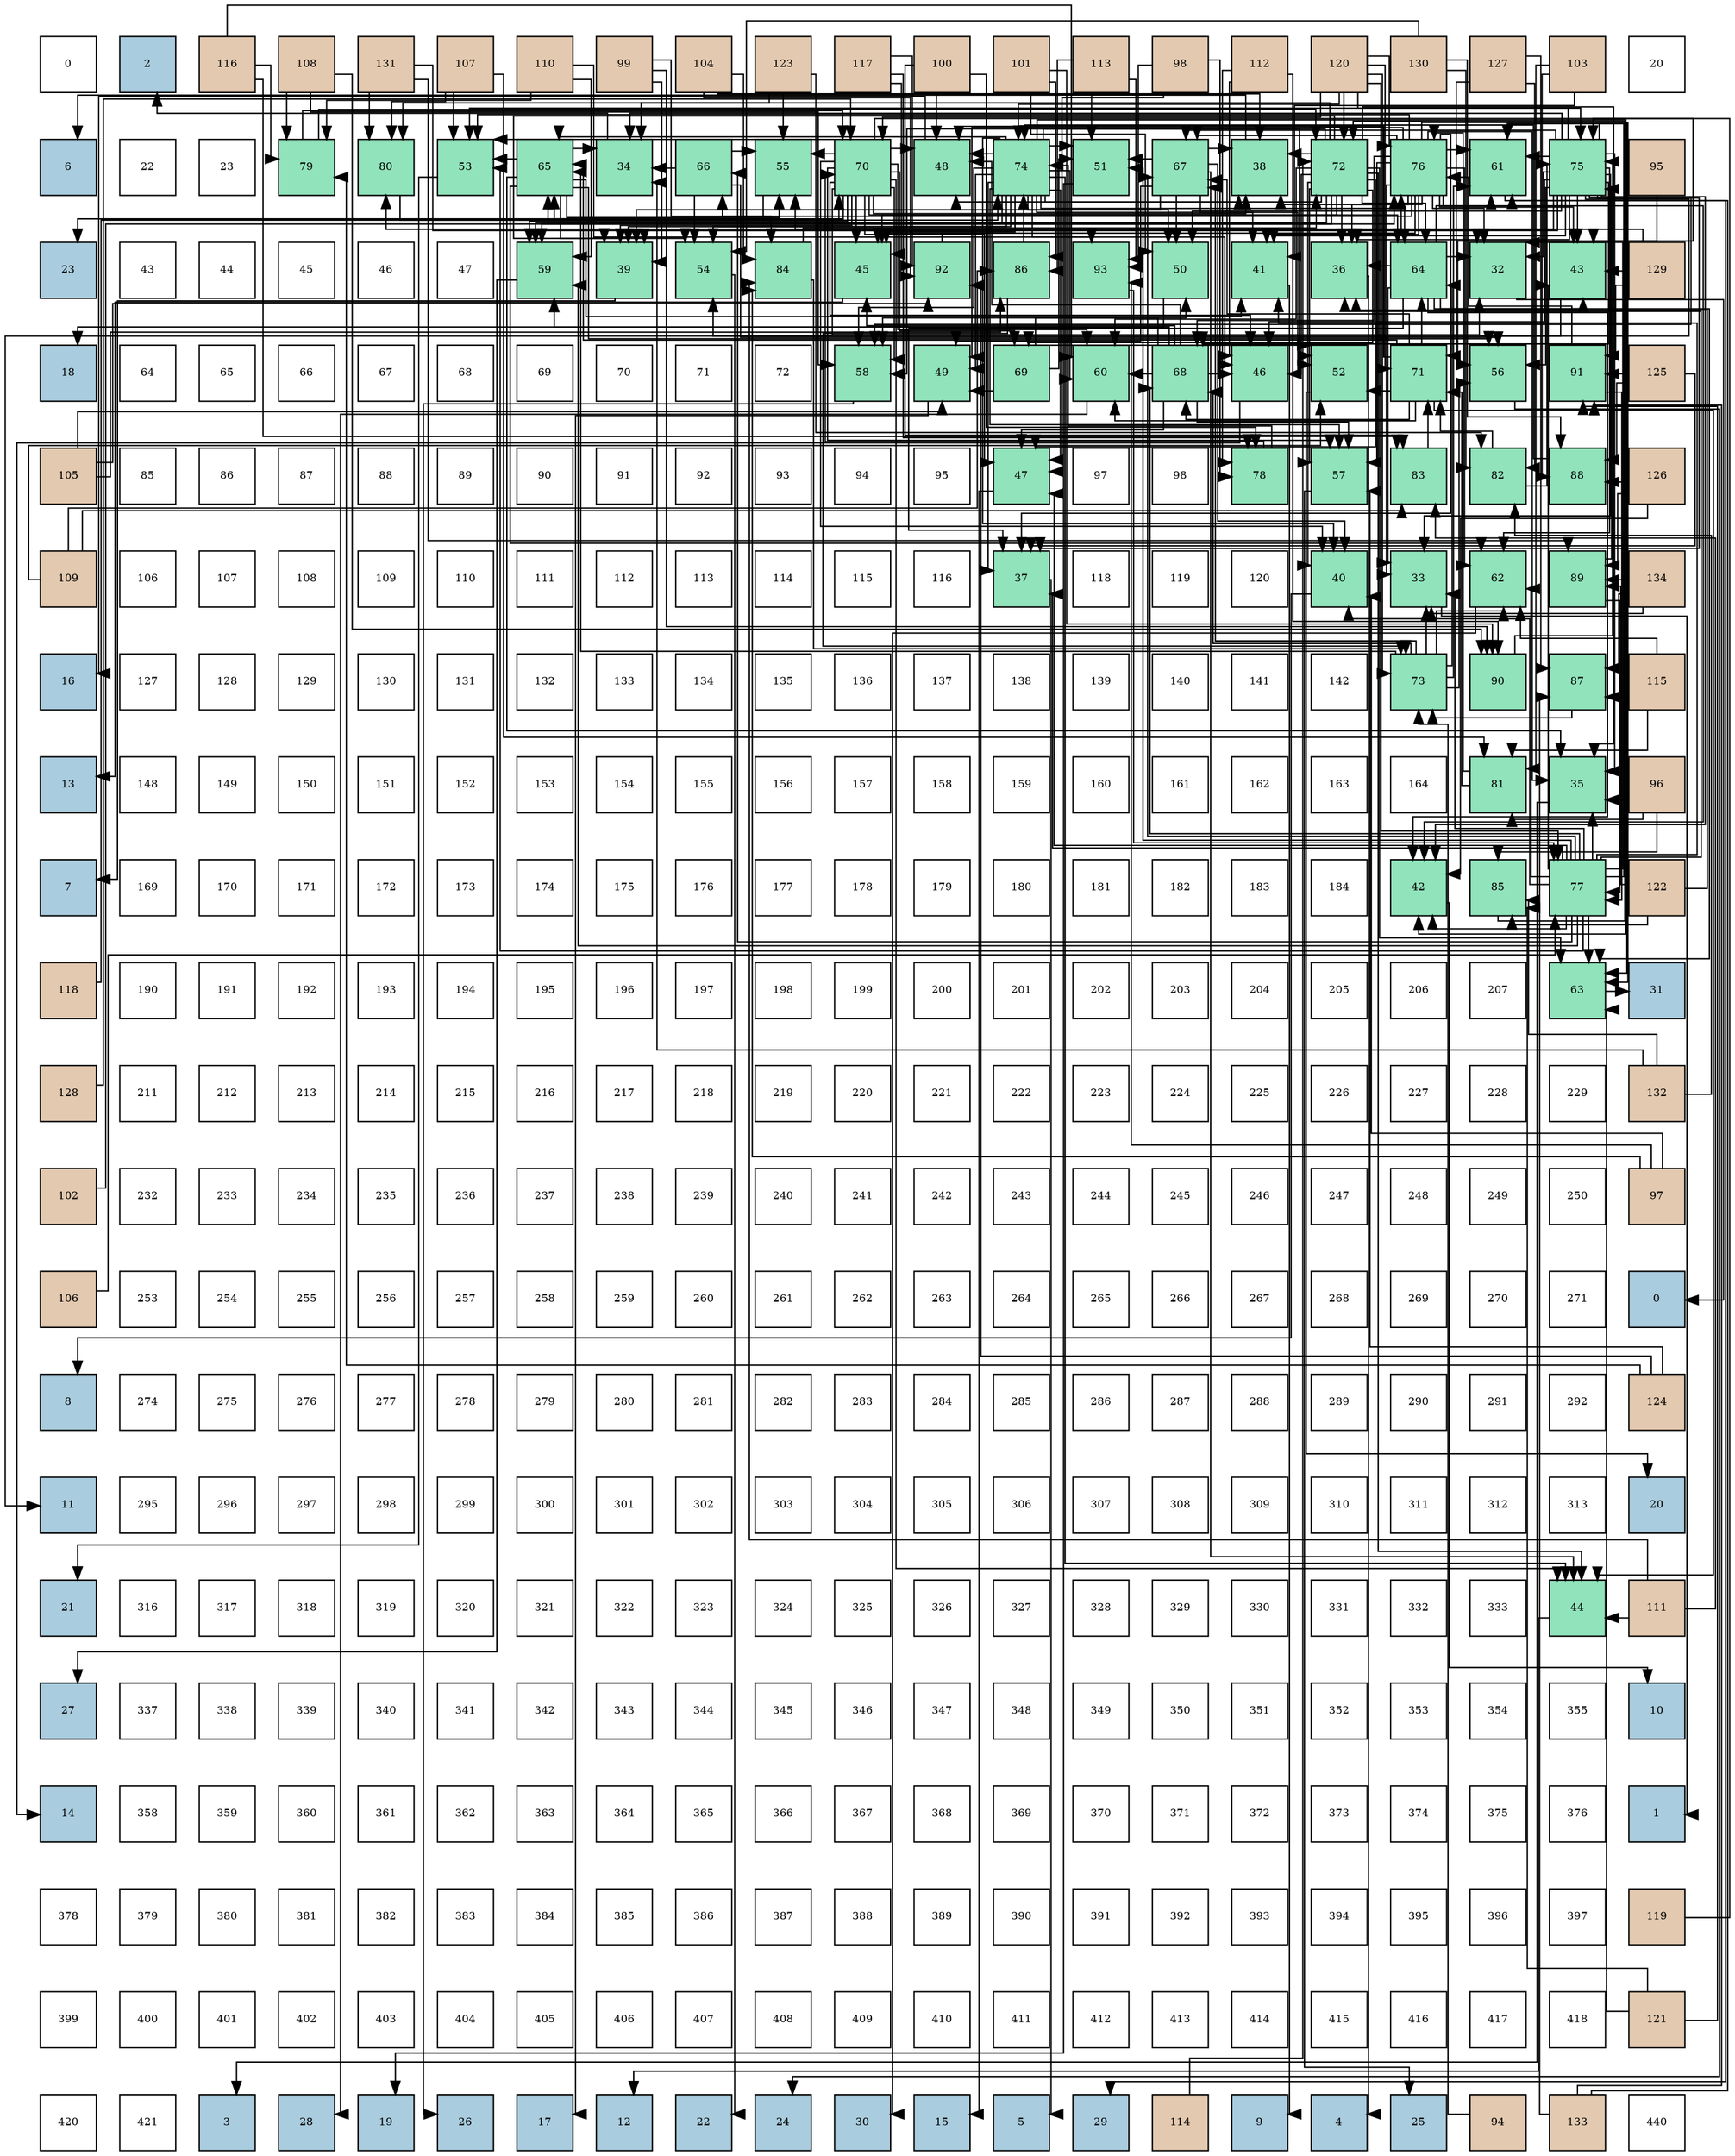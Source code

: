 digraph layout{
 rankdir=TB;
 splines=ortho;
 node [style=filled shape=square fixedsize=true width=0.6];
0[label="0", fontsize=8, fillcolor="#ffffff"];
1[label="2", fontsize=8, fillcolor="#a9ccde"];
2[label="116", fontsize=8, fillcolor="#e3c9af"];
3[label="108", fontsize=8, fillcolor="#e3c9af"];
4[label="131", fontsize=8, fillcolor="#e3c9af"];
5[label="107", fontsize=8, fillcolor="#e3c9af"];
6[label="110", fontsize=8, fillcolor="#e3c9af"];
7[label="99", fontsize=8, fillcolor="#e3c9af"];
8[label="104", fontsize=8, fillcolor="#e3c9af"];
9[label="123", fontsize=8, fillcolor="#e3c9af"];
10[label="117", fontsize=8, fillcolor="#e3c9af"];
11[label="100", fontsize=8, fillcolor="#e3c9af"];
12[label="101", fontsize=8, fillcolor="#e3c9af"];
13[label="113", fontsize=8, fillcolor="#e3c9af"];
14[label="98", fontsize=8, fillcolor="#e3c9af"];
15[label="112", fontsize=8, fillcolor="#e3c9af"];
16[label="120", fontsize=8, fillcolor="#e3c9af"];
17[label="130", fontsize=8, fillcolor="#e3c9af"];
18[label="127", fontsize=8, fillcolor="#e3c9af"];
19[label="103", fontsize=8, fillcolor="#e3c9af"];
20[label="20", fontsize=8, fillcolor="#ffffff"];
21[label="6", fontsize=8, fillcolor="#a9ccde"];
22[label="22", fontsize=8, fillcolor="#ffffff"];
23[label="23", fontsize=8, fillcolor="#ffffff"];
24[label="79", fontsize=8, fillcolor="#91e3bb"];
25[label="80", fontsize=8, fillcolor="#91e3bb"];
26[label="53", fontsize=8, fillcolor="#91e3bb"];
27[label="65", fontsize=8, fillcolor="#91e3bb"];
28[label="34", fontsize=8, fillcolor="#91e3bb"];
29[label="66", fontsize=8, fillcolor="#91e3bb"];
30[label="55", fontsize=8, fillcolor="#91e3bb"];
31[label="70", fontsize=8, fillcolor="#91e3bb"];
32[label="48", fontsize=8, fillcolor="#91e3bb"];
33[label="74", fontsize=8, fillcolor="#91e3bb"];
34[label="51", fontsize=8, fillcolor="#91e3bb"];
35[label="67", fontsize=8, fillcolor="#91e3bb"];
36[label="38", fontsize=8, fillcolor="#91e3bb"];
37[label="72", fontsize=8, fillcolor="#91e3bb"];
38[label="76", fontsize=8, fillcolor="#91e3bb"];
39[label="61", fontsize=8, fillcolor="#91e3bb"];
40[label="75", fontsize=8, fillcolor="#91e3bb"];
41[label="95", fontsize=8, fillcolor="#e3c9af"];
42[label="23", fontsize=8, fillcolor="#a9ccde"];
43[label="43", fontsize=8, fillcolor="#ffffff"];
44[label="44", fontsize=8, fillcolor="#ffffff"];
45[label="45", fontsize=8, fillcolor="#ffffff"];
46[label="46", fontsize=8, fillcolor="#ffffff"];
47[label="47", fontsize=8, fillcolor="#ffffff"];
48[label="59", fontsize=8, fillcolor="#91e3bb"];
49[label="39", fontsize=8, fillcolor="#91e3bb"];
50[label="54", fontsize=8, fillcolor="#91e3bb"];
51[label="84", fontsize=8, fillcolor="#91e3bb"];
52[label="45", fontsize=8, fillcolor="#91e3bb"];
53[label="92", fontsize=8, fillcolor="#91e3bb"];
54[label="86", fontsize=8, fillcolor="#91e3bb"];
55[label="93", fontsize=8, fillcolor="#91e3bb"];
56[label="50", fontsize=8, fillcolor="#91e3bb"];
57[label="41", fontsize=8, fillcolor="#91e3bb"];
58[label="36", fontsize=8, fillcolor="#91e3bb"];
59[label="64", fontsize=8, fillcolor="#91e3bb"];
60[label="32", fontsize=8, fillcolor="#91e3bb"];
61[label="43", fontsize=8, fillcolor="#91e3bb"];
62[label="129", fontsize=8, fillcolor="#e3c9af"];
63[label="18", fontsize=8, fillcolor="#a9ccde"];
64[label="64", fontsize=8, fillcolor="#ffffff"];
65[label="65", fontsize=8, fillcolor="#ffffff"];
66[label="66", fontsize=8, fillcolor="#ffffff"];
67[label="67", fontsize=8, fillcolor="#ffffff"];
68[label="68", fontsize=8, fillcolor="#ffffff"];
69[label="69", fontsize=8, fillcolor="#ffffff"];
70[label="70", fontsize=8, fillcolor="#ffffff"];
71[label="71", fontsize=8, fillcolor="#ffffff"];
72[label="72", fontsize=8, fillcolor="#ffffff"];
73[label="58", fontsize=8, fillcolor="#91e3bb"];
74[label="49", fontsize=8, fillcolor="#91e3bb"];
75[label="69", fontsize=8, fillcolor="#91e3bb"];
76[label="60", fontsize=8, fillcolor="#91e3bb"];
77[label="68", fontsize=8, fillcolor="#91e3bb"];
78[label="46", fontsize=8, fillcolor="#91e3bb"];
79[label="52", fontsize=8, fillcolor="#91e3bb"];
80[label="71", fontsize=8, fillcolor="#91e3bb"];
81[label="56", fontsize=8, fillcolor="#91e3bb"];
82[label="91", fontsize=8, fillcolor="#91e3bb"];
83[label="125", fontsize=8, fillcolor="#e3c9af"];
84[label="105", fontsize=8, fillcolor="#e3c9af"];
85[label="85", fontsize=8, fillcolor="#ffffff"];
86[label="86", fontsize=8, fillcolor="#ffffff"];
87[label="87", fontsize=8, fillcolor="#ffffff"];
88[label="88", fontsize=8, fillcolor="#ffffff"];
89[label="89", fontsize=8, fillcolor="#ffffff"];
90[label="90", fontsize=8, fillcolor="#ffffff"];
91[label="91", fontsize=8, fillcolor="#ffffff"];
92[label="92", fontsize=8, fillcolor="#ffffff"];
93[label="93", fontsize=8, fillcolor="#ffffff"];
94[label="94", fontsize=8, fillcolor="#ffffff"];
95[label="95", fontsize=8, fillcolor="#ffffff"];
96[label="47", fontsize=8, fillcolor="#91e3bb"];
97[label="97", fontsize=8, fillcolor="#ffffff"];
98[label="98", fontsize=8, fillcolor="#ffffff"];
99[label="78", fontsize=8, fillcolor="#91e3bb"];
100[label="57", fontsize=8, fillcolor="#91e3bb"];
101[label="83", fontsize=8, fillcolor="#91e3bb"];
102[label="82", fontsize=8, fillcolor="#91e3bb"];
103[label="88", fontsize=8, fillcolor="#91e3bb"];
104[label="126", fontsize=8, fillcolor="#e3c9af"];
105[label="109", fontsize=8, fillcolor="#e3c9af"];
106[label="106", fontsize=8, fillcolor="#ffffff"];
107[label="107", fontsize=8, fillcolor="#ffffff"];
108[label="108", fontsize=8, fillcolor="#ffffff"];
109[label="109", fontsize=8, fillcolor="#ffffff"];
110[label="110", fontsize=8, fillcolor="#ffffff"];
111[label="111", fontsize=8, fillcolor="#ffffff"];
112[label="112", fontsize=8, fillcolor="#ffffff"];
113[label="113", fontsize=8, fillcolor="#ffffff"];
114[label="114", fontsize=8, fillcolor="#ffffff"];
115[label="115", fontsize=8, fillcolor="#ffffff"];
116[label="116", fontsize=8, fillcolor="#ffffff"];
117[label="37", fontsize=8, fillcolor="#91e3bb"];
118[label="118", fontsize=8, fillcolor="#ffffff"];
119[label="119", fontsize=8, fillcolor="#ffffff"];
120[label="120", fontsize=8, fillcolor="#ffffff"];
121[label="40", fontsize=8, fillcolor="#91e3bb"];
122[label="33", fontsize=8, fillcolor="#91e3bb"];
123[label="62", fontsize=8, fillcolor="#91e3bb"];
124[label="89", fontsize=8, fillcolor="#91e3bb"];
125[label="134", fontsize=8, fillcolor="#e3c9af"];
126[label="16", fontsize=8, fillcolor="#a9ccde"];
127[label="127", fontsize=8, fillcolor="#ffffff"];
128[label="128", fontsize=8, fillcolor="#ffffff"];
129[label="129", fontsize=8, fillcolor="#ffffff"];
130[label="130", fontsize=8, fillcolor="#ffffff"];
131[label="131", fontsize=8, fillcolor="#ffffff"];
132[label="132", fontsize=8, fillcolor="#ffffff"];
133[label="133", fontsize=8, fillcolor="#ffffff"];
134[label="134", fontsize=8, fillcolor="#ffffff"];
135[label="135", fontsize=8, fillcolor="#ffffff"];
136[label="136", fontsize=8, fillcolor="#ffffff"];
137[label="137", fontsize=8, fillcolor="#ffffff"];
138[label="138", fontsize=8, fillcolor="#ffffff"];
139[label="139", fontsize=8, fillcolor="#ffffff"];
140[label="140", fontsize=8, fillcolor="#ffffff"];
141[label="141", fontsize=8, fillcolor="#ffffff"];
142[label="142", fontsize=8, fillcolor="#ffffff"];
143[label="73", fontsize=8, fillcolor="#91e3bb"];
144[label="90", fontsize=8, fillcolor="#91e3bb"];
145[label="87", fontsize=8, fillcolor="#91e3bb"];
146[label="115", fontsize=8, fillcolor="#e3c9af"];
147[label="13", fontsize=8, fillcolor="#a9ccde"];
148[label="148", fontsize=8, fillcolor="#ffffff"];
149[label="149", fontsize=8, fillcolor="#ffffff"];
150[label="150", fontsize=8, fillcolor="#ffffff"];
151[label="151", fontsize=8, fillcolor="#ffffff"];
152[label="152", fontsize=8, fillcolor="#ffffff"];
153[label="153", fontsize=8, fillcolor="#ffffff"];
154[label="154", fontsize=8, fillcolor="#ffffff"];
155[label="155", fontsize=8, fillcolor="#ffffff"];
156[label="156", fontsize=8, fillcolor="#ffffff"];
157[label="157", fontsize=8, fillcolor="#ffffff"];
158[label="158", fontsize=8, fillcolor="#ffffff"];
159[label="159", fontsize=8, fillcolor="#ffffff"];
160[label="160", fontsize=8, fillcolor="#ffffff"];
161[label="161", fontsize=8, fillcolor="#ffffff"];
162[label="162", fontsize=8, fillcolor="#ffffff"];
163[label="163", fontsize=8, fillcolor="#ffffff"];
164[label="164", fontsize=8, fillcolor="#ffffff"];
165[label="81", fontsize=8, fillcolor="#91e3bb"];
166[label="35", fontsize=8, fillcolor="#91e3bb"];
167[label="96", fontsize=8, fillcolor="#e3c9af"];
168[label="7", fontsize=8, fillcolor="#a9ccde"];
169[label="169", fontsize=8, fillcolor="#ffffff"];
170[label="170", fontsize=8, fillcolor="#ffffff"];
171[label="171", fontsize=8, fillcolor="#ffffff"];
172[label="172", fontsize=8, fillcolor="#ffffff"];
173[label="173", fontsize=8, fillcolor="#ffffff"];
174[label="174", fontsize=8, fillcolor="#ffffff"];
175[label="175", fontsize=8, fillcolor="#ffffff"];
176[label="176", fontsize=8, fillcolor="#ffffff"];
177[label="177", fontsize=8, fillcolor="#ffffff"];
178[label="178", fontsize=8, fillcolor="#ffffff"];
179[label="179", fontsize=8, fillcolor="#ffffff"];
180[label="180", fontsize=8, fillcolor="#ffffff"];
181[label="181", fontsize=8, fillcolor="#ffffff"];
182[label="182", fontsize=8, fillcolor="#ffffff"];
183[label="183", fontsize=8, fillcolor="#ffffff"];
184[label="184", fontsize=8, fillcolor="#ffffff"];
185[label="42", fontsize=8, fillcolor="#91e3bb"];
186[label="85", fontsize=8, fillcolor="#91e3bb"];
187[label="77", fontsize=8, fillcolor="#91e3bb"];
188[label="122", fontsize=8, fillcolor="#e3c9af"];
189[label="118", fontsize=8, fillcolor="#e3c9af"];
190[label="190", fontsize=8, fillcolor="#ffffff"];
191[label="191", fontsize=8, fillcolor="#ffffff"];
192[label="192", fontsize=8, fillcolor="#ffffff"];
193[label="193", fontsize=8, fillcolor="#ffffff"];
194[label="194", fontsize=8, fillcolor="#ffffff"];
195[label="195", fontsize=8, fillcolor="#ffffff"];
196[label="196", fontsize=8, fillcolor="#ffffff"];
197[label="197", fontsize=8, fillcolor="#ffffff"];
198[label="198", fontsize=8, fillcolor="#ffffff"];
199[label="199", fontsize=8, fillcolor="#ffffff"];
200[label="200", fontsize=8, fillcolor="#ffffff"];
201[label="201", fontsize=8, fillcolor="#ffffff"];
202[label="202", fontsize=8, fillcolor="#ffffff"];
203[label="203", fontsize=8, fillcolor="#ffffff"];
204[label="204", fontsize=8, fillcolor="#ffffff"];
205[label="205", fontsize=8, fillcolor="#ffffff"];
206[label="206", fontsize=8, fillcolor="#ffffff"];
207[label="207", fontsize=8, fillcolor="#ffffff"];
208[label="63", fontsize=8, fillcolor="#91e3bb"];
209[label="31", fontsize=8, fillcolor="#a9ccde"];
210[label="128", fontsize=8, fillcolor="#e3c9af"];
211[label="211", fontsize=8, fillcolor="#ffffff"];
212[label="212", fontsize=8, fillcolor="#ffffff"];
213[label="213", fontsize=8, fillcolor="#ffffff"];
214[label="214", fontsize=8, fillcolor="#ffffff"];
215[label="215", fontsize=8, fillcolor="#ffffff"];
216[label="216", fontsize=8, fillcolor="#ffffff"];
217[label="217", fontsize=8, fillcolor="#ffffff"];
218[label="218", fontsize=8, fillcolor="#ffffff"];
219[label="219", fontsize=8, fillcolor="#ffffff"];
220[label="220", fontsize=8, fillcolor="#ffffff"];
221[label="221", fontsize=8, fillcolor="#ffffff"];
222[label="222", fontsize=8, fillcolor="#ffffff"];
223[label="223", fontsize=8, fillcolor="#ffffff"];
224[label="224", fontsize=8, fillcolor="#ffffff"];
225[label="225", fontsize=8, fillcolor="#ffffff"];
226[label="226", fontsize=8, fillcolor="#ffffff"];
227[label="227", fontsize=8, fillcolor="#ffffff"];
228[label="228", fontsize=8, fillcolor="#ffffff"];
229[label="229", fontsize=8, fillcolor="#ffffff"];
230[label="132", fontsize=8, fillcolor="#e3c9af"];
231[label="102", fontsize=8, fillcolor="#e3c9af"];
232[label="232", fontsize=8, fillcolor="#ffffff"];
233[label="233", fontsize=8, fillcolor="#ffffff"];
234[label="234", fontsize=8, fillcolor="#ffffff"];
235[label="235", fontsize=8, fillcolor="#ffffff"];
236[label="236", fontsize=8, fillcolor="#ffffff"];
237[label="237", fontsize=8, fillcolor="#ffffff"];
238[label="238", fontsize=8, fillcolor="#ffffff"];
239[label="239", fontsize=8, fillcolor="#ffffff"];
240[label="240", fontsize=8, fillcolor="#ffffff"];
241[label="241", fontsize=8, fillcolor="#ffffff"];
242[label="242", fontsize=8, fillcolor="#ffffff"];
243[label="243", fontsize=8, fillcolor="#ffffff"];
244[label="244", fontsize=8, fillcolor="#ffffff"];
245[label="245", fontsize=8, fillcolor="#ffffff"];
246[label="246", fontsize=8, fillcolor="#ffffff"];
247[label="247", fontsize=8, fillcolor="#ffffff"];
248[label="248", fontsize=8, fillcolor="#ffffff"];
249[label="249", fontsize=8, fillcolor="#ffffff"];
250[label="250", fontsize=8, fillcolor="#ffffff"];
251[label="97", fontsize=8, fillcolor="#e3c9af"];
252[label="106", fontsize=8, fillcolor="#e3c9af"];
253[label="253", fontsize=8, fillcolor="#ffffff"];
254[label="254", fontsize=8, fillcolor="#ffffff"];
255[label="255", fontsize=8, fillcolor="#ffffff"];
256[label="256", fontsize=8, fillcolor="#ffffff"];
257[label="257", fontsize=8, fillcolor="#ffffff"];
258[label="258", fontsize=8, fillcolor="#ffffff"];
259[label="259", fontsize=8, fillcolor="#ffffff"];
260[label="260", fontsize=8, fillcolor="#ffffff"];
261[label="261", fontsize=8, fillcolor="#ffffff"];
262[label="262", fontsize=8, fillcolor="#ffffff"];
263[label="263", fontsize=8, fillcolor="#ffffff"];
264[label="264", fontsize=8, fillcolor="#ffffff"];
265[label="265", fontsize=8, fillcolor="#ffffff"];
266[label="266", fontsize=8, fillcolor="#ffffff"];
267[label="267", fontsize=8, fillcolor="#ffffff"];
268[label="268", fontsize=8, fillcolor="#ffffff"];
269[label="269", fontsize=8, fillcolor="#ffffff"];
270[label="270", fontsize=8, fillcolor="#ffffff"];
271[label="271", fontsize=8, fillcolor="#ffffff"];
272[label="0", fontsize=8, fillcolor="#a9ccde"];
273[label="8", fontsize=8, fillcolor="#a9ccde"];
274[label="274", fontsize=8, fillcolor="#ffffff"];
275[label="275", fontsize=8, fillcolor="#ffffff"];
276[label="276", fontsize=8, fillcolor="#ffffff"];
277[label="277", fontsize=8, fillcolor="#ffffff"];
278[label="278", fontsize=8, fillcolor="#ffffff"];
279[label="279", fontsize=8, fillcolor="#ffffff"];
280[label="280", fontsize=8, fillcolor="#ffffff"];
281[label="281", fontsize=8, fillcolor="#ffffff"];
282[label="282", fontsize=8, fillcolor="#ffffff"];
283[label="283", fontsize=8, fillcolor="#ffffff"];
284[label="284", fontsize=8, fillcolor="#ffffff"];
285[label="285", fontsize=8, fillcolor="#ffffff"];
286[label="286", fontsize=8, fillcolor="#ffffff"];
287[label="287", fontsize=8, fillcolor="#ffffff"];
288[label="288", fontsize=8, fillcolor="#ffffff"];
289[label="289", fontsize=8, fillcolor="#ffffff"];
290[label="290", fontsize=8, fillcolor="#ffffff"];
291[label="291", fontsize=8, fillcolor="#ffffff"];
292[label="292", fontsize=8, fillcolor="#ffffff"];
293[label="124", fontsize=8, fillcolor="#e3c9af"];
294[label="11", fontsize=8, fillcolor="#a9ccde"];
295[label="295", fontsize=8, fillcolor="#ffffff"];
296[label="296", fontsize=8, fillcolor="#ffffff"];
297[label="297", fontsize=8, fillcolor="#ffffff"];
298[label="298", fontsize=8, fillcolor="#ffffff"];
299[label="299", fontsize=8, fillcolor="#ffffff"];
300[label="300", fontsize=8, fillcolor="#ffffff"];
301[label="301", fontsize=8, fillcolor="#ffffff"];
302[label="302", fontsize=8, fillcolor="#ffffff"];
303[label="303", fontsize=8, fillcolor="#ffffff"];
304[label="304", fontsize=8, fillcolor="#ffffff"];
305[label="305", fontsize=8, fillcolor="#ffffff"];
306[label="306", fontsize=8, fillcolor="#ffffff"];
307[label="307", fontsize=8, fillcolor="#ffffff"];
308[label="308", fontsize=8, fillcolor="#ffffff"];
309[label="309", fontsize=8, fillcolor="#ffffff"];
310[label="310", fontsize=8, fillcolor="#ffffff"];
311[label="311", fontsize=8, fillcolor="#ffffff"];
312[label="312", fontsize=8, fillcolor="#ffffff"];
313[label="313", fontsize=8, fillcolor="#ffffff"];
314[label="20", fontsize=8, fillcolor="#a9ccde"];
315[label="21", fontsize=8, fillcolor="#a9ccde"];
316[label="316", fontsize=8, fillcolor="#ffffff"];
317[label="317", fontsize=8, fillcolor="#ffffff"];
318[label="318", fontsize=8, fillcolor="#ffffff"];
319[label="319", fontsize=8, fillcolor="#ffffff"];
320[label="320", fontsize=8, fillcolor="#ffffff"];
321[label="321", fontsize=8, fillcolor="#ffffff"];
322[label="322", fontsize=8, fillcolor="#ffffff"];
323[label="323", fontsize=8, fillcolor="#ffffff"];
324[label="324", fontsize=8, fillcolor="#ffffff"];
325[label="325", fontsize=8, fillcolor="#ffffff"];
326[label="326", fontsize=8, fillcolor="#ffffff"];
327[label="327", fontsize=8, fillcolor="#ffffff"];
328[label="328", fontsize=8, fillcolor="#ffffff"];
329[label="329", fontsize=8, fillcolor="#ffffff"];
330[label="330", fontsize=8, fillcolor="#ffffff"];
331[label="331", fontsize=8, fillcolor="#ffffff"];
332[label="332", fontsize=8, fillcolor="#ffffff"];
333[label="333", fontsize=8, fillcolor="#ffffff"];
334[label="44", fontsize=8, fillcolor="#91e3bb"];
335[label="111", fontsize=8, fillcolor="#e3c9af"];
336[label="27", fontsize=8, fillcolor="#a9ccde"];
337[label="337", fontsize=8, fillcolor="#ffffff"];
338[label="338", fontsize=8, fillcolor="#ffffff"];
339[label="339", fontsize=8, fillcolor="#ffffff"];
340[label="340", fontsize=8, fillcolor="#ffffff"];
341[label="341", fontsize=8, fillcolor="#ffffff"];
342[label="342", fontsize=8, fillcolor="#ffffff"];
343[label="343", fontsize=8, fillcolor="#ffffff"];
344[label="344", fontsize=8, fillcolor="#ffffff"];
345[label="345", fontsize=8, fillcolor="#ffffff"];
346[label="346", fontsize=8, fillcolor="#ffffff"];
347[label="347", fontsize=8, fillcolor="#ffffff"];
348[label="348", fontsize=8, fillcolor="#ffffff"];
349[label="349", fontsize=8, fillcolor="#ffffff"];
350[label="350", fontsize=8, fillcolor="#ffffff"];
351[label="351", fontsize=8, fillcolor="#ffffff"];
352[label="352", fontsize=8, fillcolor="#ffffff"];
353[label="353", fontsize=8, fillcolor="#ffffff"];
354[label="354", fontsize=8, fillcolor="#ffffff"];
355[label="355", fontsize=8, fillcolor="#ffffff"];
356[label="10", fontsize=8, fillcolor="#a9ccde"];
357[label="14", fontsize=8, fillcolor="#a9ccde"];
358[label="358", fontsize=8, fillcolor="#ffffff"];
359[label="359", fontsize=8, fillcolor="#ffffff"];
360[label="360", fontsize=8, fillcolor="#ffffff"];
361[label="361", fontsize=8, fillcolor="#ffffff"];
362[label="362", fontsize=8, fillcolor="#ffffff"];
363[label="363", fontsize=8, fillcolor="#ffffff"];
364[label="364", fontsize=8, fillcolor="#ffffff"];
365[label="365", fontsize=8, fillcolor="#ffffff"];
366[label="366", fontsize=8, fillcolor="#ffffff"];
367[label="367", fontsize=8, fillcolor="#ffffff"];
368[label="368", fontsize=8, fillcolor="#ffffff"];
369[label="369", fontsize=8, fillcolor="#ffffff"];
370[label="370", fontsize=8, fillcolor="#ffffff"];
371[label="371", fontsize=8, fillcolor="#ffffff"];
372[label="372", fontsize=8, fillcolor="#ffffff"];
373[label="373", fontsize=8, fillcolor="#ffffff"];
374[label="374", fontsize=8, fillcolor="#ffffff"];
375[label="375", fontsize=8, fillcolor="#ffffff"];
376[label="376", fontsize=8, fillcolor="#ffffff"];
377[label="1", fontsize=8, fillcolor="#a9ccde"];
378[label="378", fontsize=8, fillcolor="#ffffff"];
379[label="379", fontsize=8, fillcolor="#ffffff"];
380[label="380", fontsize=8, fillcolor="#ffffff"];
381[label="381", fontsize=8, fillcolor="#ffffff"];
382[label="382", fontsize=8, fillcolor="#ffffff"];
383[label="383", fontsize=8, fillcolor="#ffffff"];
384[label="384", fontsize=8, fillcolor="#ffffff"];
385[label="385", fontsize=8, fillcolor="#ffffff"];
386[label="386", fontsize=8, fillcolor="#ffffff"];
387[label="387", fontsize=8, fillcolor="#ffffff"];
388[label="388", fontsize=8, fillcolor="#ffffff"];
389[label="389", fontsize=8, fillcolor="#ffffff"];
390[label="390", fontsize=8, fillcolor="#ffffff"];
391[label="391", fontsize=8, fillcolor="#ffffff"];
392[label="392", fontsize=8, fillcolor="#ffffff"];
393[label="393", fontsize=8, fillcolor="#ffffff"];
394[label="394", fontsize=8, fillcolor="#ffffff"];
395[label="395", fontsize=8, fillcolor="#ffffff"];
396[label="396", fontsize=8, fillcolor="#ffffff"];
397[label="397", fontsize=8, fillcolor="#ffffff"];
398[label="119", fontsize=8, fillcolor="#e3c9af"];
399[label="399", fontsize=8, fillcolor="#ffffff"];
400[label="400", fontsize=8, fillcolor="#ffffff"];
401[label="401", fontsize=8, fillcolor="#ffffff"];
402[label="402", fontsize=8, fillcolor="#ffffff"];
403[label="403", fontsize=8, fillcolor="#ffffff"];
404[label="404", fontsize=8, fillcolor="#ffffff"];
405[label="405", fontsize=8, fillcolor="#ffffff"];
406[label="406", fontsize=8, fillcolor="#ffffff"];
407[label="407", fontsize=8, fillcolor="#ffffff"];
408[label="408", fontsize=8, fillcolor="#ffffff"];
409[label="409", fontsize=8, fillcolor="#ffffff"];
410[label="410", fontsize=8, fillcolor="#ffffff"];
411[label="411", fontsize=8, fillcolor="#ffffff"];
412[label="412", fontsize=8, fillcolor="#ffffff"];
413[label="413", fontsize=8, fillcolor="#ffffff"];
414[label="414", fontsize=8, fillcolor="#ffffff"];
415[label="415", fontsize=8, fillcolor="#ffffff"];
416[label="416", fontsize=8, fillcolor="#ffffff"];
417[label="417", fontsize=8, fillcolor="#ffffff"];
418[label="418", fontsize=8, fillcolor="#ffffff"];
419[label="121", fontsize=8, fillcolor="#e3c9af"];
420[label="420", fontsize=8, fillcolor="#ffffff"];
421[label="421", fontsize=8, fillcolor="#ffffff"];
422[label="3", fontsize=8, fillcolor="#a9ccde"];
423[label="28", fontsize=8, fillcolor="#a9ccde"];
424[label="19", fontsize=8, fillcolor="#a9ccde"];
425[label="26", fontsize=8, fillcolor="#a9ccde"];
426[label="17", fontsize=8, fillcolor="#a9ccde"];
427[label="12", fontsize=8, fillcolor="#a9ccde"];
428[label="22", fontsize=8, fillcolor="#a9ccde"];
429[label="24", fontsize=8, fillcolor="#a9ccde"];
430[label="30", fontsize=8, fillcolor="#a9ccde"];
431[label="15", fontsize=8, fillcolor="#a9ccde"];
432[label="5", fontsize=8, fillcolor="#a9ccde"];
433[label="29", fontsize=8, fillcolor="#a9ccde"];
434[label="114", fontsize=8, fillcolor="#e3c9af"];
435[label="9", fontsize=8, fillcolor="#a9ccde"];
436[label="4", fontsize=8, fillcolor="#a9ccde"];
437[label="25", fontsize=8, fillcolor="#a9ccde"];
438[label="94", fontsize=8, fillcolor="#e3c9af"];
439[label="133", fontsize=8, fillcolor="#e3c9af"];
440[label="440", fontsize=8, fillcolor="#ffffff"];
edge [constraint=false, style=vis];60 -> 272;
122 -> 377;
28 -> 1;
166 -> 422;
58 -> 436;
117 -> 432;
36 -> 21;
49 -> 168;
121 -> 273;
57 -> 435;
185 -> 356;
61 -> 294;
334 -> 427;
52 -> 147;
78 -> 357;
96 -> 431;
32 -> 126;
74 -> 426;
56 -> 63;
34 -> 424;
79 -> 314;
26 -> 315;
50 -> 428;
30 -> 42;
81 -> 429;
100 -> 437;
73 -> 425;
48 -> 336;
76 -> 423;
39 -> 433;
123 -> 430;
208 -> 209;
59 -> 60;
59 -> 122;
59 -> 58;
59 -> 117;
59 -> 185;
59 -> 61;
59 -> 39;
59 -> 208;
27 -> 28;
27 -> 166;
27 -> 57;
27 -> 26;
27 -> 50;
27 -> 30;
27 -> 81;
27 -> 123;
29 -> 28;
29 -> 50;
29 -> 30;
29 -> 81;
35 -> 36;
35 -> 49;
35 -> 121;
35 -> 334;
35 -> 74;
35 -> 56;
35 -> 34;
35 -> 79;
77 -> 52;
77 -> 78;
77 -> 96;
77 -> 32;
77 -> 100;
77 -> 73;
77 -> 48;
77 -> 76;
75 -> 74;
75 -> 56;
75 -> 34;
75 -> 79;
31 -> 60;
31 -> 36;
31 -> 49;
31 -> 121;
31 -> 61;
31 -> 334;
31 -> 52;
31 -> 78;
31 -> 96;
31 -> 32;
31 -> 26;
31 -> 30;
31 -> 100;
31 -> 73;
31 -> 48;
31 -> 76;
31 -> 59;
31 -> 27;
31 -> 75;
80 -> 334;
80 -> 32;
80 -> 79;
80 -> 76;
80 -> 59;
80 -> 27;
80 -> 35;
80 -> 77;
37 -> 28;
37 -> 166;
37 -> 58;
37 -> 36;
37 -> 49;
37 -> 121;
37 -> 334;
37 -> 52;
37 -> 78;
37 -> 96;
37 -> 32;
37 -> 100;
37 -> 73;
37 -> 48;
37 -> 76;
37 -> 208;
37 -> 59;
37 -> 27;
37 -> 75;
143 -> 122;
143 -> 81;
143 -> 39;
143 -> 123;
143 -> 59;
143 -> 27;
143 -> 35;
143 -> 77;
33 -> 117;
33 -> 36;
33 -> 49;
33 -> 121;
33 -> 57;
33 -> 185;
33 -> 334;
33 -> 52;
33 -> 78;
33 -> 96;
33 -> 32;
33 -> 74;
33 -> 56;
33 -> 34;
33 -> 79;
33 -> 50;
33 -> 100;
33 -> 73;
33 -> 48;
33 -> 76;
33 -> 59;
33 -> 27;
40 -> 60;
40 -> 122;
40 -> 28;
40 -> 166;
40 -> 58;
40 -> 117;
40 -> 49;
40 -> 57;
40 -> 185;
40 -> 61;
40 -> 78;
40 -> 56;
40 -> 26;
40 -> 50;
40 -> 30;
40 -> 81;
40 -> 73;
40 -> 39;
40 -> 123;
40 -> 208;
40 -> 35;
40 -> 77;
38 -> 60;
38 -> 122;
38 -> 166;
38 -> 58;
38 -> 117;
38 -> 36;
38 -> 57;
38 -> 185;
38 -> 61;
38 -> 52;
38 -> 74;
38 -> 26;
38 -> 100;
38 -> 39;
38 -> 123;
38 -> 208;
38 -> 29;
38 -> 35;
38 -> 77;
187 -> 60;
187 -> 122;
187 -> 166;
187 -> 58;
187 -> 117;
187 -> 121;
187 -> 57;
187 -> 185;
187 -> 61;
187 -> 96;
187 -> 34;
187 -> 26;
187 -> 48;
187 -> 39;
187 -> 123;
187 -> 208;
187 -> 29;
187 -> 35;
187 -> 77;
99 -> 31;
99 -> 33;
24 -> 31;
24 -> 37;
25 -> 31;
165 -> 80;
165 -> 38;
102 -> 80;
102 -> 40;
101 -> 80;
51 -> 37;
51 -> 143;
186 -> 37;
54 -> 143;
54 -> 33;
145 -> 143;
103 -> 33;
124 -> 40;
124 -> 187;
144 -> 40;
82 -> 38;
82 -> 187;
53 -> 38;
55 -> 187;
438 -> 143;
41 -> 80;
167 -> 166;
167 -> 165;
167 -> 186;
251 -> 121;
251 -> 51;
251 -> 55;
14 -> 96;
14 -> 99;
14 -> 55;
7 -> 49;
7 -> 51;
7 -> 144;
11 -> 32;
11 -> 99;
11 -> 101;
12 -> 56;
12 -> 54;
12 -> 144;
231 -> 38;
19 -> 57;
19 -> 165;
19 -> 103;
8 -> 36;
8 -> 51;
8 -> 53;
84 -> 74;
84 -> 54;
84 -> 53;
252 -> 187;
5 -> 26;
5 -> 25;
5 -> 165;
3 -> 73;
3 -> 24;
3 -> 144;
105 -> 79;
105 -> 101;
105 -> 54;
6 -> 48;
6 -> 24;
6 -> 55;
335 -> 334;
335 -> 101;
335 -> 51;
15 -> 78;
15 -> 99;
15 -> 144;
13 -> 34;
13 -> 54;
13 -> 55;
434 -> 37;
146 -> 123;
146 -> 165;
146 -> 145;
2 -> 76;
2 -> 24;
2 -> 101;
10 -> 52;
10 -> 99;
10 -> 53;
189 -> 33;
398 -> 40;
16 -> 31;
16 -> 80;
16 -> 37;
16 -> 143;
16 -> 33;
16 -> 40;
16 -> 38;
16 -> 187;
419 -> 208;
419 -> 186;
419 -> 82;
188 -> 58;
188 -> 186;
188 -> 124;
9 -> 30;
9 -> 25;
9 -> 102;
293 -> 100;
293 -> 24;
293 -> 53;
83 -> 117;
83 -> 103;
83 -> 82;
104 -> 185;
104 -> 103;
104 -> 124;
18 -> 81;
18 -> 102;
18 -> 145;
210 -> 31;
62 -> 61;
62 -> 25;
62 -> 82;
17 -> 50;
17 -> 102;
17 -> 103;
4 -> 60;
4 -> 25;
4 -> 124;
230 -> 28;
230 -> 102;
230 -> 186;
439 -> 39;
439 -> 145;
439 -> 82;
125 -> 122;
125 -> 145;
125 -> 124;
edge [constraint=true, style=invis];
0 -> 21 -> 42 -> 63 -> 84 -> 105 -> 126 -> 147 -> 168 -> 189 -> 210 -> 231 -> 252 -> 273 -> 294 -> 315 -> 336 -> 357 -> 378 -> 399 -> 420;
1 -> 22 -> 43 -> 64 -> 85 -> 106 -> 127 -> 148 -> 169 -> 190 -> 211 -> 232 -> 253 -> 274 -> 295 -> 316 -> 337 -> 358 -> 379 -> 400 -> 421;
2 -> 23 -> 44 -> 65 -> 86 -> 107 -> 128 -> 149 -> 170 -> 191 -> 212 -> 233 -> 254 -> 275 -> 296 -> 317 -> 338 -> 359 -> 380 -> 401 -> 422;
3 -> 24 -> 45 -> 66 -> 87 -> 108 -> 129 -> 150 -> 171 -> 192 -> 213 -> 234 -> 255 -> 276 -> 297 -> 318 -> 339 -> 360 -> 381 -> 402 -> 423;
4 -> 25 -> 46 -> 67 -> 88 -> 109 -> 130 -> 151 -> 172 -> 193 -> 214 -> 235 -> 256 -> 277 -> 298 -> 319 -> 340 -> 361 -> 382 -> 403 -> 424;
5 -> 26 -> 47 -> 68 -> 89 -> 110 -> 131 -> 152 -> 173 -> 194 -> 215 -> 236 -> 257 -> 278 -> 299 -> 320 -> 341 -> 362 -> 383 -> 404 -> 425;
6 -> 27 -> 48 -> 69 -> 90 -> 111 -> 132 -> 153 -> 174 -> 195 -> 216 -> 237 -> 258 -> 279 -> 300 -> 321 -> 342 -> 363 -> 384 -> 405 -> 426;
7 -> 28 -> 49 -> 70 -> 91 -> 112 -> 133 -> 154 -> 175 -> 196 -> 217 -> 238 -> 259 -> 280 -> 301 -> 322 -> 343 -> 364 -> 385 -> 406 -> 427;
8 -> 29 -> 50 -> 71 -> 92 -> 113 -> 134 -> 155 -> 176 -> 197 -> 218 -> 239 -> 260 -> 281 -> 302 -> 323 -> 344 -> 365 -> 386 -> 407 -> 428;
9 -> 30 -> 51 -> 72 -> 93 -> 114 -> 135 -> 156 -> 177 -> 198 -> 219 -> 240 -> 261 -> 282 -> 303 -> 324 -> 345 -> 366 -> 387 -> 408 -> 429;
10 -> 31 -> 52 -> 73 -> 94 -> 115 -> 136 -> 157 -> 178 -> 199 -> 220 -> 241 -> 262 -> 283 -> 304 -> 325 -> 346 -> 367 -> 388 -> 409 -> 430;
11 -> 32 -> 53 -> 74 -> 95 -> 116 -> 137 -> 158 -> 179 -> 200 -> 221 -> 242 -> 263 -> 284 -> 305 -> 326 -> 347 -> 368 -> 389 -> 410 -> 431;
12 -> 33 -> 54 -> 75 -> 96 -> 117 -> 138 -> 159 -> 180 -> 201 -> 222 -> 243 -> 264 -> 285 -> 306 -> 327 -> 348 -> 369 -> 390 -> 411 -> 432;
13 -> 34 -> 55 -> 76 -> 97 -> 118 -> 139 -> 160 -> 181 -> 202 -> 223 -> 244 -> 265 -> 286 -> 307 -> 328 -> 349 -> 370 -> 391 -> 412 -> 433;
14 -> 35 -> 56 -> 77 -> 98 -> 119 -> 140 -> 161 -> 182 -> 203 -> 224 -> 245 -> 266 -> 287 -> 308 -> 329 -> 350 -> 371 -> 392 -> 413 -> 434;
15 -> 36 -> 57 -> 78 -> 99 -> 120 -> 141 -> 162 -> 183 -> 204 -> 225 -> 246 -> 267 -> 288 -> 309 -> 330 -> 351 -> 372 -> 393 -> 414 -> 435;
16 -> 37 -> 58 -> 79 -> 100 -> 121 -> 142 -> 163 -> 184 -> 205 -> 226 -> 247 -> 268 -> 289 -> 310 -> 331 -> 352 -> 373 -> 394 -> 415 -> 436;
17 -> 38 -> 59 -> 80 -> 101 -> 122 -> 143 -> 164 -> 185 -> 206 -> 227 -> 248 -> 269 -> 290 -> 311 -> 332 -> 353 -> 374 -> 395 -> 416 -> 437;
18 -> 39 -> 60 -> 81 -> 102 -> 123 -> 144 -> 165 -> 186 -> 207 -> 228 -> 249 -> 270 -> 291 -> 312 -> 333 -> 354 -> 375 -> 396 -> 417 -> 438;
19 -> 40 -> 61 -> 82 -> 103 -> 124 -> 145 -> 166 -> 187 -> 208 -> 229 -> 250 -> 271 -> 292 -> 313 -> 334 -> 355 -> 376 -> 397 -> 418 -> 439;
20 -> 41 -> 62 -> 83 -> 104 -> 125 -> 146 -> 167 -> 188 -> 209 -> 230 -> 251 -> 272 -> 293 -> 314 -> 335 -> 356 -> 377 -> 398 -> 419 -> 440;
rank = same {0 -> 1 -> 2 -> 3 -> 4 -> 5 -> 6 -> 7 -> 8 -> 9 -> 10 -> 11 -> 12 -> 13 -> 14 -> 15 -> 16 -> 17 -> 18 -> 19 -> 20};
rank = same {21 -> 22 -> 23 -> 24 -> 25 -> 26 -> 27 -> 28 -> 29 -> 30 -> 31 -> 32 -> 33 -> 34 -> 35 -> 36 -> 37 -> 38 -> 39 -> 40 -> 41};
rank = same {42 -> 43 -> 44 -> 45 -> 46 -> 47 -> 48 -> 49 -> 50 -> 51 -> 52 -> 53 -> 54 -> 55 -> 56 -> 57 -> 58 -> 59 -> 60 -> 61 -> 62};
rank = same {63 -> 64 -> 65 -> 66 -> 67 -> 68 -> 69 -> 70 -> 71 -> 72 -> 73 -> 74 -> 75 -> 76 -> 77 -> 78 -> 79 -> 80 -> 81 -> 82 -> 83};
rank = same {84 -> 85 -> 86 -> 87 -> 88 -> 89 -> 90 -> 91 -> 92 -> 93 -> 94 -> 95 -> 96 -> 97 -> 98 -> 99 -> 100 -> 101 -> 102 -> 103 -> 104};
rank = same {105 -> 106 -> 107 -> 108 -> 109 -> 110 -> 111 -> 112 -> 113 -> 114 -> 115 -> 116 -> 117 -> 118 -> 119 -> 120 -> 121 -> 122 -> 123 -> 124 -> 125};
rank = same {126 -> 127 -> 128 -> 129 -> 130 -> 131 -> 132 -> 133 -> 134 -> 135 -> 136 -> 137 -> 138 -> 139 -> 140 -> 141 -> 142 -> 143 -> 144 -> 145 -> 146};
rank = same {147 -> 148 -> 149 -> 150 -> 151 -> 152 -> 153 -> 154 -> 155 -> 156 -> 157 -> 158 -> 159 -> 160 -> 161 -> 162 -> 163 -> 164 -> 165 -> 166 -> 167};
rank = same {168 -> 169 -> 170 -> 171 -> 172 -> 173 -> 174 -> 175 -> 176 -> 177 -> 178 -> 179 -> 180 -> 181 -> 182 -> 183 -> 184 -> 185 -> 186 -> 187 -> 188};
rank = same {189 -> 190 -> 191 -> 192 -> 193 -> 194 -> 195 -> 196 -> 197 -> 198 -> 199 -> 200 -> 201 -> 202 -> 203 -> 204 -> 205 -> 206 -> 207 -> 208 -> 209};
rank = same {210 -> 211 -> 212 -> 213 -> 214 -> 215 -> 216 -> 217 -> 218 -> 219 -> 220 -> 221 -> 222 -> 223 -> 224 -> 225 -> 226 -> 227 -> 228 -> 229 -> 230};
rank = same {231 -> 232 -> 233 -> 234 -> 235 -> 236 -> 237 -> 238 -> 239 -> 240 -> 241 -> 242 -> 243 -> 244 -> 245 -> 246 -> 247 -> 248 -> 249 -> 250 -> 251};
rank = same {252 -> 253 -> 254 -> 255 -> 256 -> 257 -> 258 -> 259 -> 260 -> 261 -> 262 -> 263 -> 264 -> 265 -> 266 -> 267 -> 268 -> 269 -> 270 -> 271 -> 272};
rank = same {273 -> 274 -> 275 -> 276 -> 277 -> 278 -> 279 -> 280 -> 281 -> 282 -> 283 -> 284 -> 285 -> 286 -> 287 -> 288 -> 289 -> 290 -> 291 -> 292 -> 293};
rank = same {294 -> 295 -> 296 -> 297 -> 298 -> 299 -> 300 -> 301 -> 302 -> 303 -> 304 -> 305 -> 306 -> 307 -> 308 -> 309 -> 310 -> 311 -> 312 -> 313 -> 314};
rank = same {315 -> 316 -> 317 -> 318 -> 319 -> 320 -> 321 -> 322 -> 323 -> 324 -> 325 -> 326 -> 327 -> 328 -> 329 -> 330 -> 331 -> 332 -> 333 -> 334 -> 335};
rank = same {336 -> 337 -> 338 -> 339 -> 340 -> 341 -> 342 -> 343 -> 344 -> 345 -> 346 -> 347 -> 348 -> 349 -> 350 -> 351 -> 352 -> 353 -> 354 -> 355 -> 356};
rank = same {357 -> 358 -> 359 -> 360 -> 361 -> 362 -> 363 -> 364 -> 365 -> 366 -> 367 -> 368 -> 369 -> 370 -> 371 -> 372 -> 373 -> 374 -> 375 -> 376 -> 377};
rank = same {378 -> 379 -> 380 -> 381 -> 382 -> 383 -> 384 -> 385 -> 386 -> 387 -> 388 -> 389 -> 390 -> 391 -> 392 -> 393 -> 394 -> 395 -> 396 -> 397 -> 398};
rank = same {399 -> 400 -> 401 -> 402 -> 403 -> 404 -> 405 -> 406 -> 407 -> 408 -> 409 -> 410 -> 411 -> 412 -> 413 -> 414 -> 415 -> 416 -> 417 -> 418 -> 419};
rank = same {420 -> 421 -> 422 -> 423 -> 424 -> 425 -> 426 -> 427 -> 428 -> 429 -> 430 -> 431 -> 432 -> 433 -> 434 -> 435 -> 436 -> 437 -> 438 -> 439 -> 440};
}